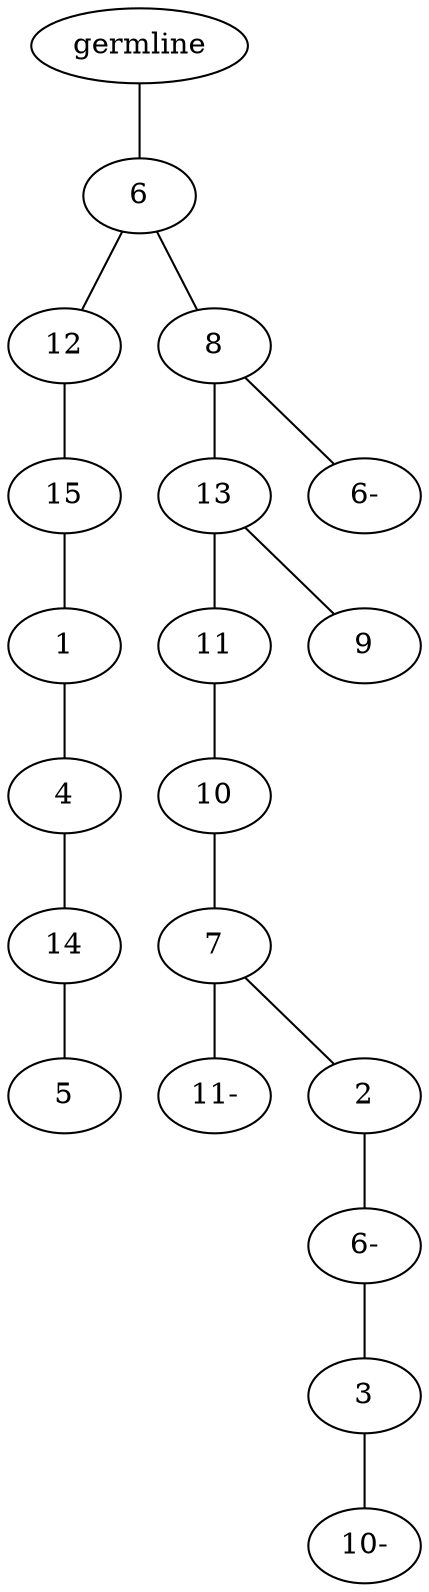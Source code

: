 graph tree {
    "139926721692912" [label="germline"];
    "139926721778304" [label="6"];
    "139926721780464" [label="12"];
    "139926721781040" [label="15"];
    "139926721780176" [label="1"];
    "139926721779696" [label="4"];
    "139926721778880" [label="14"];
    "139926721780512" [label="5"];
    "139926721780320" [label="8"];
    "139926721779264" [label="13"];
    "139926721780992" [label="11"];
    "139926721779168" [label="10"];
    "139926721960928" [label="7"];
    "139926721960016" [label="11-"];
    "139926721777776" [label="2"];
    "139926721778640" [label="6-"];
    "139926721779072" [label="3"];
    "139926721779024" [label="10-"];
    "139926721779744" [label="9"];
    "139926721778976" [label="6-"];
    "139926721692912" -- "139926721778304";
    "139926721778304" -- "139926721780464";
    "139926721778304" -- "139926721780320";
    "139926721780464" -- "139926721781040";
    "139926721781040" -- "139926721780176";
    "139926721780176" -- "139926721779696";
    "139926721779696" -- "139926721778880";
    "139926721778880" -- "139926721780512";
    "139926721780320" -- "139926721779264";
    "139926721780320" -- "139926721778976";
    "139926721779264" -- "139926721780992";
    "139926721779264" -- "139926721779744";
    "139926721780992" -- "139926721779168";
    "139926721779168" -- "139926721960928";
    "139926721960928" -- "139926721960016";
    "139926721960928" -- "139926721777776";
    "139926721777776" -- "139926721778640";
    "139926721778640" -- "139926721779072";
    "139926721779072" -- "139926721779024";
}
